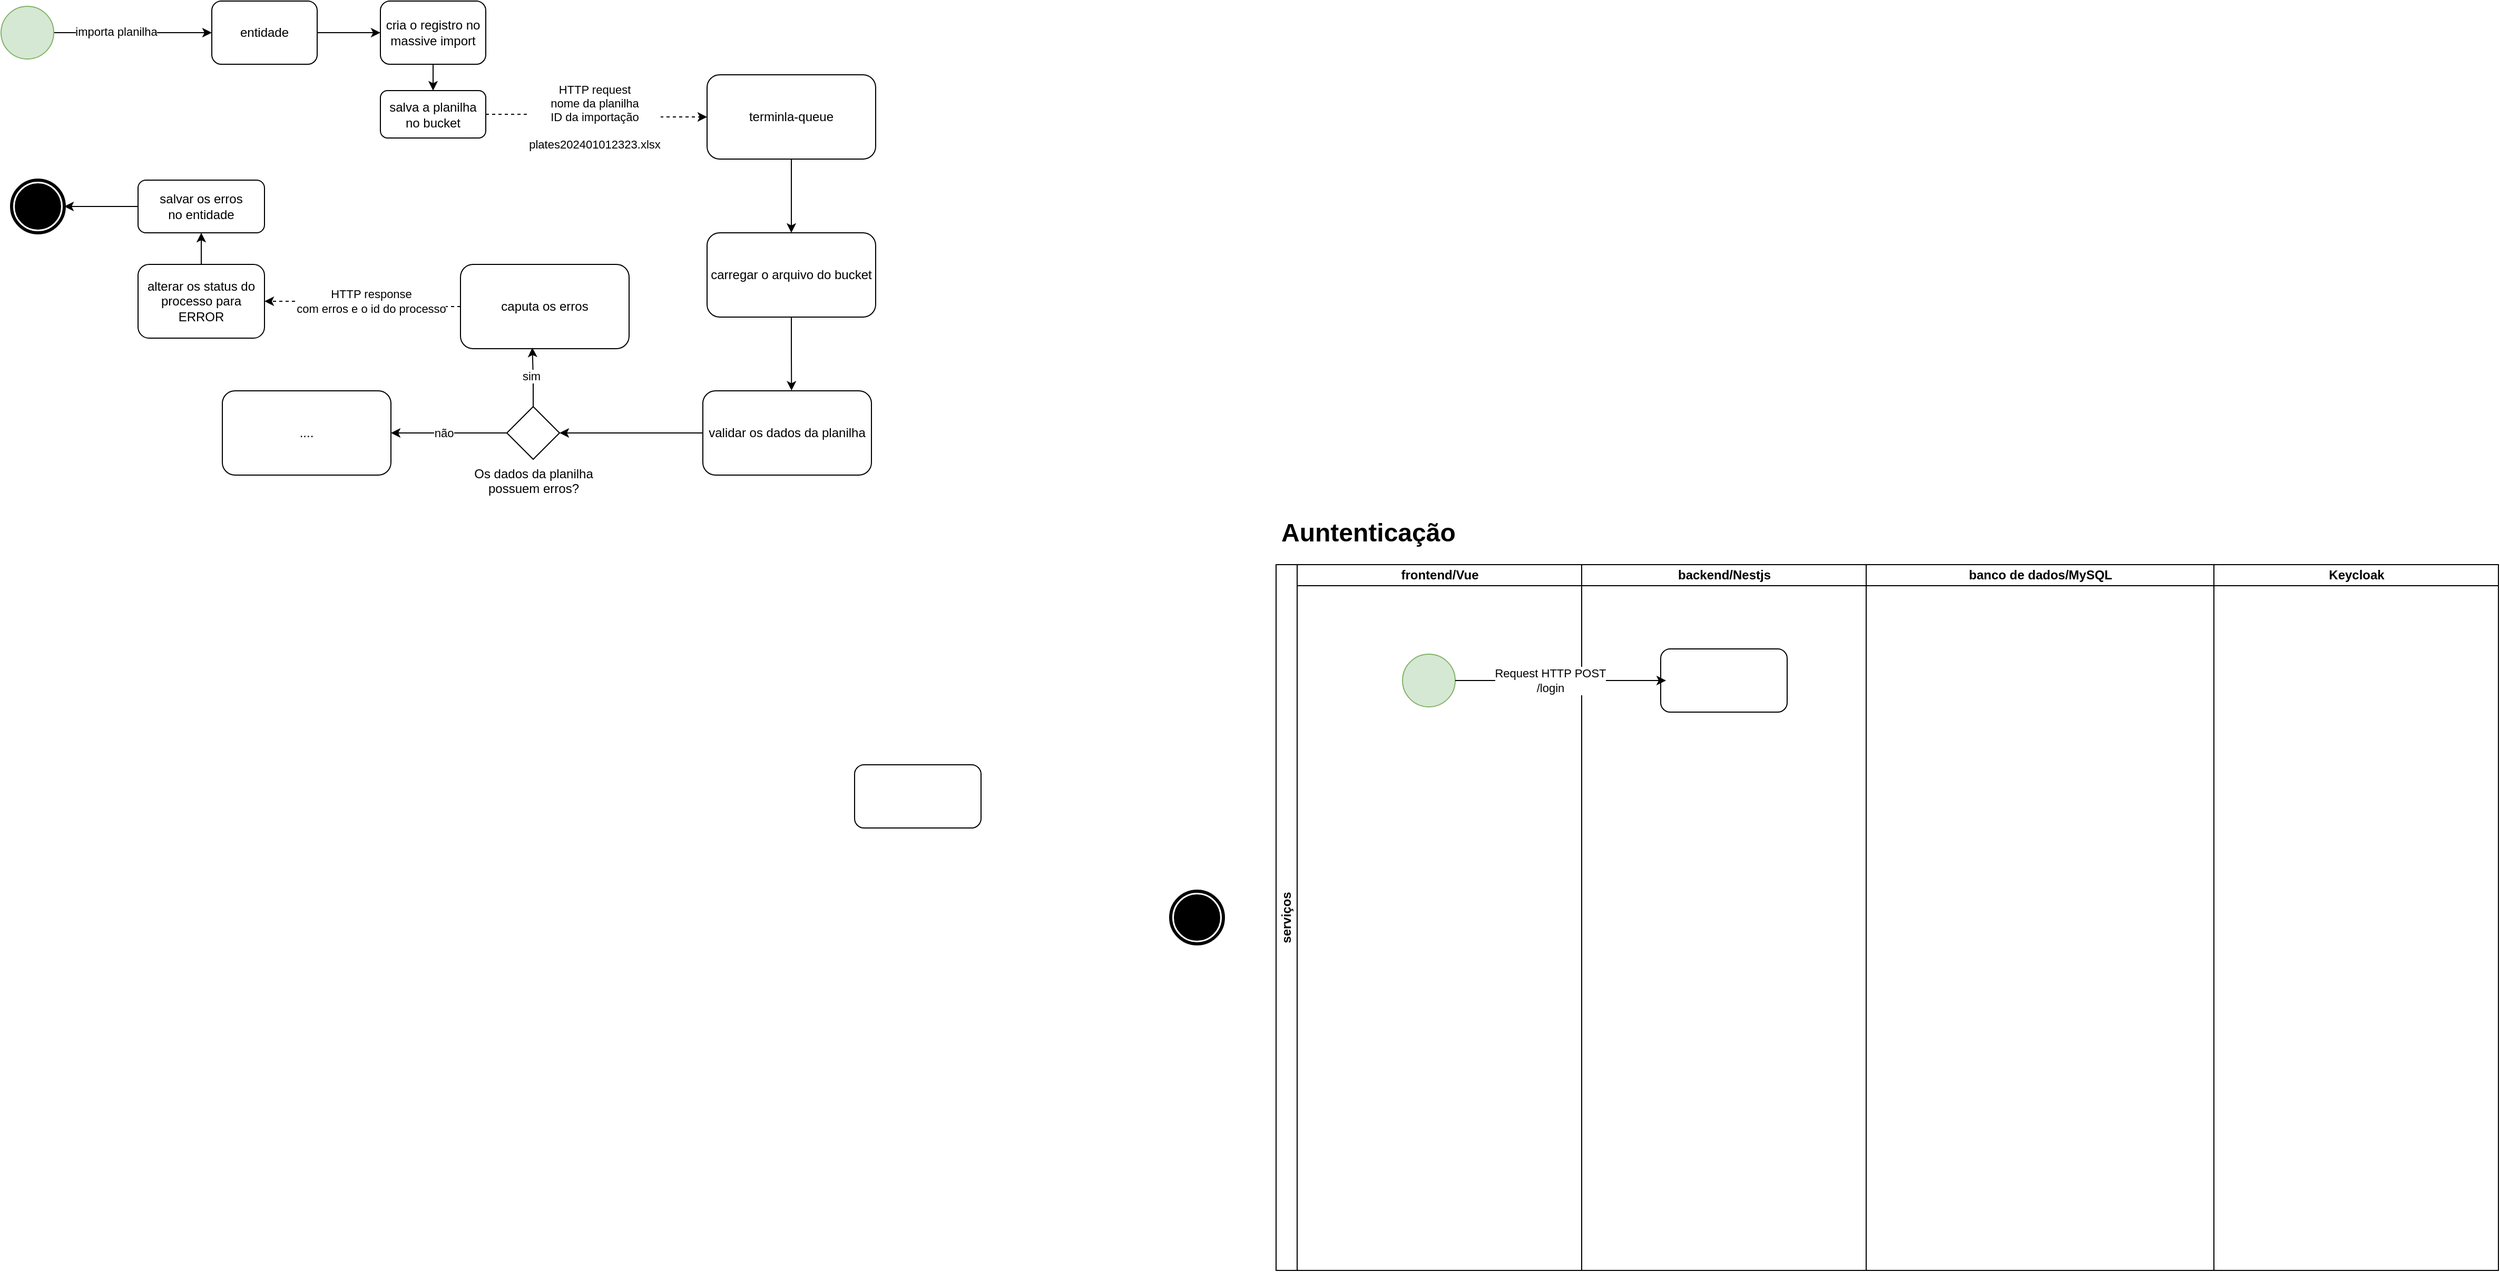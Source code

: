 <mxfile version="23.1.5" type="device">
  <diagram name="Página-1" id="FKhI9OMEKT0M5Lrmg-R5">
    <mxGraphModel dx="2345" dy="279" grid="1" gridSize="10" guides="1" tooltips="1" connect="1" arrows="1" fold="1" page="1" pageScale="1" pageWidth="827" pageHeight="1169" math="0" shadow="0">
      <root>
        <mxCell id="0" />
        <mxCell id="1" parent="0" />
        <mxCell id="Qqgauu9TWpiLz5-Lz4lN-41" value="serviços" style="swimlane;html=1;childLayout=stackLayout;resizeParent=1;resizeParentMax=0;startSize=20;horizontal=0;horizontalStack=1;whiteSpace=wrap;" parent="1" vertex="1">
          <mxGeometry x="280" y="580" width="1160" height="670" as="geometry" />
        </mxCell>
        <mxCell id="Qqgauu9TWpiLz5-Lz4lN-42" value="frontend/Vue" style="swimlane;html=1;startSize=20;" parent="Qqgauu9TWpiLz5-Lz4lN-41" vertex="1">
          <mxGeometry x="20" width="270" height="670" as="geometry" />
        </mxCell>
        <mxCell id="Qqgauu9TWpiLz5-Lz4lN-24" value="" style="points=[[0.145,0.145,0],[0.5,0,0],[0.855,0.145,0],[1,0.5,0],[0.855,0.855,0],[0.5,1,0],[0.145,0.855,0],[0,0.5,0]];shape=mxgraph.bpmn.event;html=1;verticalLabelPosition=bottom;labelBackgroundColor=#ffffff;verticalAlign=top;align=center;perimeter=ellipsePerimeter;outlineConnect=0;aspect=fixed;outline=standard;symbol=general;fillColor=#d5e8d4;strokeColor=#82b366;" parent="Qqgauu9TWpiLz5-Lz4lN-42" vertex="1">
          <mxGeometry x="100" y="85" width="50" height="50" as="geometry" />
        </mxCell>
        <mxCell id="Qqgauu9TWpiLz5-Lz4lN-43" value="backend/Nestjs" style="swimlane;html=1;startSize=20;" parent="Qqgauu9TWpiLz5-Lz4lN-41" vertex="1">
          <mxGeometry x="290" width="270" height="670" as="geometry" />
        </mxCell>
        <mxCell id="GvHxlFhu3t7RXYmJSW1O-8" value="" style="rounded=1;whiteSpace=wrap;html=1;" vertex="1" parent="Qqgauu9TWpiLz5-Lz4lN-43">
          <mxGeometry x="75" y="80" width="120" height="60" as="geometry" />
        </mxCell>
        <mxCell id="Qqgauu9TWpiLz5-Lz4lN-44" value="banco de dados/MySQL" style="swimlane;html=1;startSize=20;" parent="Qqgauu9TWpiLz5-Lz4lN-41" vertex="1">
          <mxGeometry x="560" width="330" height="670" as="geometry" />
        </mxCell>
        <mxCell id="GvHxlFhu3t7RXYmJSW1O-5" value="Keycloak" style="swimlane;html=1;startSize=20;" vertex="1" parent="Qqgauu9TWpiLz5-Lz4lN-41">
          <mxGeometry x="890" width="270" height="670" as="geometry" />
        </mxCell>
        <mxCell id="GvHxlFhu3t7RXYmJSW1O-9" style="edgeStyle=orthogonalEdgeStyle;rounded=0;orthogonalLoop=1;jettySize=auto;html=1;entryX=0.042;entryY=0.5;entryDx=0;entryDy=0;entryPerimeter=0;" edge="1" parent="Qqgauu9TWpiLz5-Lz4lN-41" source="Qqgauu9TWpiLz5-Lz4lN-24" target="GvHxlFhu3t7RXYmJSW1O-8">
          <mxGeometry relative="1" as="geometry" />
        </mxCell>
        <mxCell id="GvHxlFhu3t7RXYmJSW1O-10" value="&lt;div&gt;Request HTTP POST&lt;br&gt;/login&lt;br&gt;&lt;/div&gt;" style="edgeLabel;html=1;align=center;verticalAlign=middle;resizable=0;points=[];" vertex="1" connectable="0" parent="GvHxlFhu3t7RXYmJSW1O-9">
          <mxGeometry x="-0.223" y="-1" relative="1" as="geometry">
            <mxPoint x="12" y="-1" as="offset" />
          </mxGeometry>
        </mxCell>
        <mxCell id="Qqgauu9TWpiLz5-Lz4lN-45" style="edgeStyle=orthogonalEdgeStyle;rounded=0;orthogonalLoop=1;jettySize=auto;html=1;" parent="1" source="Qqgauu9TWpiLz5-Lz4lN-65" target="Qqgauu9TWpiLz5-Lz4lN-50" edge="1">
          <mxGeometry relative="1" as="geometry">
            <mxPoint x="-850" y="155" as="sourcePoint" />
          </mxGeometry>
        </mxCell>
        <mxCell id="Qqgauu9TWpiLz5-Lz4lN-46" value="importa planilha" style="edgeLabel;html=1;align=center;verticalAlign=middle;resizable=0;points=[];" parent="Qqgauu9TWpiLz5-Lz4lN-45" vertex="1" connectable="0">
          <mxGeometry x="-0.218" y="1" relative="1" as="geometry">
            <mxPoint as="offset" />
          </mxGeometry>
        </mxCell>
        <mxCell id="Qqgauu9TWpiLz5-Lz4lN-47" style="edgeStyle=orthogonalEdgeStyle;rounded=0;orthogonalLoop=1;jettySize=auto;html=1;entryX=0;entryY=0.5;entryDx=0;entryDy=0;dashed=1;exitX=1;exitY=0.5;exitDx=0;exitDy=0;" parent="1" source="Qqgauu9TWpiLz5-Lz4lN-73" target="Qqgauu9TWpiLz5-Lz4lN-52" edge="1">
          <mxGeometry relative="1" as="geometry" />
        </mxCell>
        <mxCell id="Qqgauu9TWpiLz5-Lz4lN-48" value="HTTP request&lt;br&gt;nome da planilha&lt;br&gt;ID da importação&lt;br&gt;&lt;br&gt;plates202401012323.xlsx" style="edgeLabel;html=1;align=center;verticalAlign=middle;resizable=0;points=[];" parent="Qqgauu9TWpiLz5-Lz4lN-47" vertex="1" connectable="0">
          <mxGeometry x="-0.035" y="-2" relative="1" as="geometry">
            <mxPoint as="offset" />
          </mxGeometry>
        </mxCell>
        <mxCell id="Qqgauu9TWpiLz5-Lz4lN-49" style="edgeStyle=orthogonalEdgeStyle;rounded=0;orthogonalLoop=1;jettySize=auto;html=1;" parent="1" source="Qqgauu9TWpiLz5-Lz4lN-50" target="Qqgauu9TWpiLz5-Lz4lN-72" edge="1">
          <mxGeometry relative="1" as="geometry" />
        </mxCell>
        <mxCell id="Qqgauu9TWpiLz5-Lz4lN-50" value="entidade" style="rounded=1;whiteSpace=wrap;html=1;" parent="1" vertex="1">
          <mxGeometry x="-730" y="45" width="100" height="60" as="geometry" />
        </mxCell>
        <mxCell id="Qqgauu9TWpiLz5-Lz4lN-51" style="edgeStyle=orthogonalEdgeStyle;rounded=0;orthogonalLoop=1;jettySize=auto;html=1;" parent="1" source="Qqgauu9TWpiLz5-Lz4lN-52" target="Qqgauu9TWpiLz5-Lz4lN-53" edge="1">
          <mxGeometry relative="1" as="geometry" />
        </mxCell>
        <mxCell id="Qqgauu9TWpiLz5-Lz4lN-52" value="terminla-queue" style="rounded=1;whiteSpace=wrap;html=1;" parent="1" vertex="1">
          <mxGeometry x="-260" y="115" width="160" height="80" as="geometry" />
        </mxCell>
        <mxCell id="Qqgauu9TWpiLz5-Lz4lN-53" value="carregar o arquivo do bucket" style="rounded=1;whiteSpace=wrap;html=1;" parent="1" vertex="1">
          <mxGeometry x="-260" y="265" width="160" height="80" as="geometry" />
        </mxCell>
        <mxCell id="Qqgauu9TWpiLz5-Lz4lN-54" style="edgeStyle=orthogonalEdgeStyle;rounded=0;orthogonalLoop=1;jettySize=auto;html=1;" parent="1" source="Qqgauu9TWpiLz5-Lz4lN-55" target="Qqgauu9TWpiLz5-Lz4lN-59" edge="1">
          <mxGeometry relative="1" as="geometry" />
        </mxCell>
        <mxCell id="Qqgauu9TWpiLz5-Lz4lN-55" value="validar os dados da planilha" style="rounded=1;whiteSpace=wrap;html=1;" parent="1" vertex="1">
          <mxGeometry x="-264" y="415" width="160" height="80" as="geometry" />
        </mxCell>
        <mxCell id="Qqgauu9TWpiLz5-Lz4lN-56" style="edgeStyle=orthogonalEdgeStyle;rounded=0;orthogonalLoop=1;jettySize=auto;html=1;entryX=0.526;entryY=-0.003;entryDx=0;entryDy=0;entryPerimeter=0;" parent="1" source="Qqgauu9TWpiLz5-Lz4lN-53" target="Qqgauu9TWpiLz5-Lz4lN-55" edge="1">
          <mxGeometry relative="1" as="geometry" />
        </mxCell>
        <mxCell id="Qqgauu9TWpiLz5-Lz4lN-57" style="edgeStyle=orthogonalEdgeStyle;rounded=0;orthogonalLoop=1;jettySize=auto;html=1;" parent="1" source="Qqgauu9TWpiLz5-Lz4lN-59" target="Qqgauu9TWpiLz5-Lz4lN-74" edge="1">
          <mxGeometry relative="1" as="geometry" />
        </mxCell>
        <mxCell id="Qqgauu9TWpiLz5-Lz4lN-58" value="não" style="edgeLabel;html=1;align=center;verticalAlign=middle;resizable=0;points=[];" parent="Qqgauu9TWpiLz5-Lz4lN-57" vertex="1" connectable="0">
          <mxGeometry x="0.097" relative="1" as="geometry">
            <mxPoint as="offset" />
          </mxGeometry>
        </mxCell>
        <mxCell id="Qqgauu9TWpiLz5-Lz4lN-59" value="Os dados da planilha &lt;br&gt;possuem erros?" style="points=[[0.25,0.25,0],[0.5,0,0],[0.75,0.25,0],[1,0.5,0],[0.75,0.75,0],[0.5,1,0],[0.25,0.75,0],[0,0.5,0]];shape=mxgraph.bpmn.gateway2;html=1;verticalLabelPosition=bottom;labelBackgroundColor=#ffffff;verticalAlign=top;align=center;perimeter=rhombusPerimeter;outlineConnect=0;outline=none;symbol=none;" parent="1" vertex="1">
          <mxGeometry x="-450" y="430" width="50" height="50" as="geometry" />
        </mxCell>
        <mxCell id="Qqgauu9TWpiLz5-Lz4lN-60" style="edgeStyle=orthogonalEdgeStyle;rounded=0;orthogonalLoop=1;jettySize=auto;html=1;dashed=1;entryX=1;entryY=0.5;entryDx=0;entryDy=0;" parent="1" source="Qqgauu9TWpiLz5-Lz4lN-62" target="Qqgauu9TWpiLz5-Lz4lN-67" edge="1">
          <mxGeometry relative="1" as="geometry" />
        </mxCell>
        <mxCell id="Qqgauu9TWpiLz5-Lz4lN-61" value="HTTP response&lt;br&gt;com erros e o id do processo" style="edgeLabel;html=1;align=center;verticalAlign=middle;resizable=0;points=[];" parent="Qqgauu9TWpiLz5-Lz4lN-60" vertex="1" connectable="0">
          <mxGeometry x="0.529" y="-1" relative="1" as="geometry">
            <mxPoint x="56" y="1" as="offset" />
          </mxGeometry>
        </mxCell>
        <mxCell id="Qqgauu9TWpiLz5-Lz4lN-62" value="caputa os erros" style="rounded=1;whiteSpace=wrap;html=1;" parent="1" vertex="1">
          <mxGeometry x="-494" y="295" width="160" height="80" as="geometry" />
        </mxCell>
        <mxCell id="Qqgauu9TWpiLz5-Lz4lN-63" style="edgeStyle=orthogonalEdgeStyle;rounded=0;orthogonalLoop=1;jettySize=auto;html=1;entryX=0.426;entryY=0.988;entryDx=0;entryDy=0;entryPerimeter=0;" parent="1" source="Qqgauu9TWpiLz5-Lz4lN-59" target="Qqgauu9TWpiLz5-Lz4lN-62" edge="1">
          <mxGeometry relative="1" as="geometry" />
        </mxCell>
        <mxCell id="Qqgauu9TWpiLz5-Lz4lN-64" value="sim" style="edgeLabel;html=1;align=center;verticalAlign=middle;resizable=0;points=[];" parent="Qqgauu9TWpiLz5-Lz4lN-63" vertex="1" connectable="0">
          <mxGeometry x="0.081" y="1" relative="1" as="geometry">
            <mxPoint as="offset" />
          </mxGeometry>
        </mxCell>
        <mxCell id="Qqgauu9TWpiLz5-Lz4lN-65" value="" style="points=[[0.145,0.145,0],[0.5,0,0],[0.855,0.145,0],[1,0.5,0],[0.855,0.855,0],[0.5,1,0],[0.145,0.855,0],[0,0.5,0]];shape=mxgraph.bpmn.event;html=1;verticalLabelPosition=bottom;labelBackgroundColor=#ffffff;verticalAlign=top;align=center;perimeter=ellipsePerimeter;outlineConnect=0;aspect=fixed;outline=standard;symbol=general;fillColor=#d5e8d4;strokeColor=#82b366;" parent="1" vertex="1">
          <mxGeometry x="-930" y="50" width="50" height="50" as="geometry" />
        </mxCell>
        <mxCell id="Qqgauu9TWpiLz5-Lz4lN-66" style="edgeStyle=orthogonalEdgeStyle;rounded=0;orthogonalLoop=1;jettySize=auto;html=1;entryX=0.5;entryY=1;entryDx=0;entryDy=0;" parent="1" source="Qqgauu9TWpiLz5-Lz4lN-67" target="Qqgauu9TWpiLz5-Lz4lN-68" edge="1">
          <mxGeometry relative="1" as="geometry" />
        </mxCell>
        <mxCell id="Qqgauu9TWpiLz5-Lz4lN-67" value="alterar os status do processo para ERROR" style="rounded=1;whiteSpace=wrap;html=1;" parent="1" vertex="1">
          <mxGeometry x="-800" y="295" width="120" height="70" as="geometry" />
        </mxCell>
        <mxCell id="Qqgauu9TWpiLz5-Lz4lN-68" value="salvar os erros&lt;br&gt;no entidade" style="rounded=1;whiteSpace=wrap;html=1;" parent="1" vertex="1">
          <mxGeometry x="-800" y="215" width="120" height="50" as="geometry" />
        </mxCell>
        <mxCell id="Qqgauu9TWpiLz5-Lz4lN-69" value="" style="points=[[0.145,0.145,0],[0.5,0,0],[0.855,0.145,0],[1,0.5,0],[0.855,0.855,0],[0.5,1,0],[0.145,0.855,0],[0,0.5,0]];shape=mxgraph.bpmn.event;html=1;verticalLabelPosition=bottom;labelBackgroundColor=#ffffff;verticalAlign=top;align=center;perimeter=ellipsePerimeter;outlineConnect=0;aspect=fixed;outline=end;symbol=terminate;" parent="1" vertex="1">
          <mxGeometry x="-920" y="215" width="50" height="50" as="geometry" />
        </mxCell>
        <mxCell id="Qqgauu9TWpiLz5-Lz4lN-70" style="edgeStyle=orthogonalEdgeStyle;rounded=0;orthogonalLoop=1;jettySize=auto;html=1;entryX=1;entryY=0.5;entryDx=0;entryDy=0;entryPerimeter=0;" parent="1" source="Qqgauu9TWpiLz5-Lz4lN-68" target="Qqgauu9TWpiLz5-Lz4lN-69" edge="1">
          <mxGeometry relative="1" as="geometry" />
        </mxCell>
        <mxCell id="Qqgauu9TWpiLz5-Lz4lN-71" style="edgeStyle=orthogonalEdgeStyle;rounded=0;orthogonalLoop=1;jettySize=auto;html=1;" parent="1" source="Qqgauu9TWpiLz5-Lz4lN-72" target="Qqgauu9TWpiLz5-Lz4lN-73" edge="1">
          <mxGeometry relative="1" as="geometry" />
        </mxCell>
        <mxCell id="Qqgauu9TWpiLz5-Lz4lN-72" value="cria o registro no massive import" style="rounded=1;whiteSpace=wrap;html=1;" parent="1" vertex="1">
          <mxGeometry x="-570" y="45" width="100" height="60" as="geometry" />
        </mxCell>
        <mxCell id="Qqgauu9TWpiLz5-Lz4lN-73" value="salva a planilha no bucket" style="rounded=1;whiteSpace=wrap;html=1;" parent="1" vertex="1">
          <mxGeometry x="-570" y="130" width="100" height="45" as="geometry" />
        </mxCell>
        <mxCell id="Qqgauu9TWpiLz5-Lz4lN-74" value="...." style="rounded=1;whiteSpace=wrap;html=1;" parent="1" vertex="1">
          <mxGeometry x="-720" y="415" width="160" height="80" as="geometry" />
        </mxCell>
        <mxCell id="GvHxlFhu3t7RXYmJSW1O-2" value="&lt;h1&gt;Auntenticação&lt;/h1&gt;" style="text;html=1;spacing=5;spacingTop=-20;whiteSpace=wrap;overflow=hidden;rounded=0;" vertex="1" parent="1">
          <mxGeometry x="280" y="530" width="890" height="40" as="geometry" />
        </mxCell>
        <mxCell id="GvHxlFhu3t7RXYmJSW1O-3" value="" style="points=[[0.145,0.145,0],[0.5,0,0],[0.855,0.145,0],[1,0.5,0],[0.855,0.855,0],[0.5,1,0],[0.145,0.855,0],[0,0.5,0]];shape=mxgraph.bpmn.event;html=1;verticalLabelPosition=bottom;labelBackgroundColor=#ffffff;verticalAlign=top;align=center;perimeter=ellipsePerimeter;outlineConnect=0;aspect=fixed;outline=end;symbol=terminate;" vertex="1" parent="1">
          <mxGeometry x="180" y="890" width="50" height="50" as="geometry" />
        </mxCell>
        <mxCell id="GvHxlFhu3t7RXYmJSW1O-4" value="" style="rounded=1;whiteSpace=wrap;html=1;" vertex="1" parent="1">
          <mxGeometry x="-120" y="770" width="120" height="60" as="geometry" />
        </mxCell>
      </root>
    </mxGraphModel>
  </diagram>
</mxfile>
